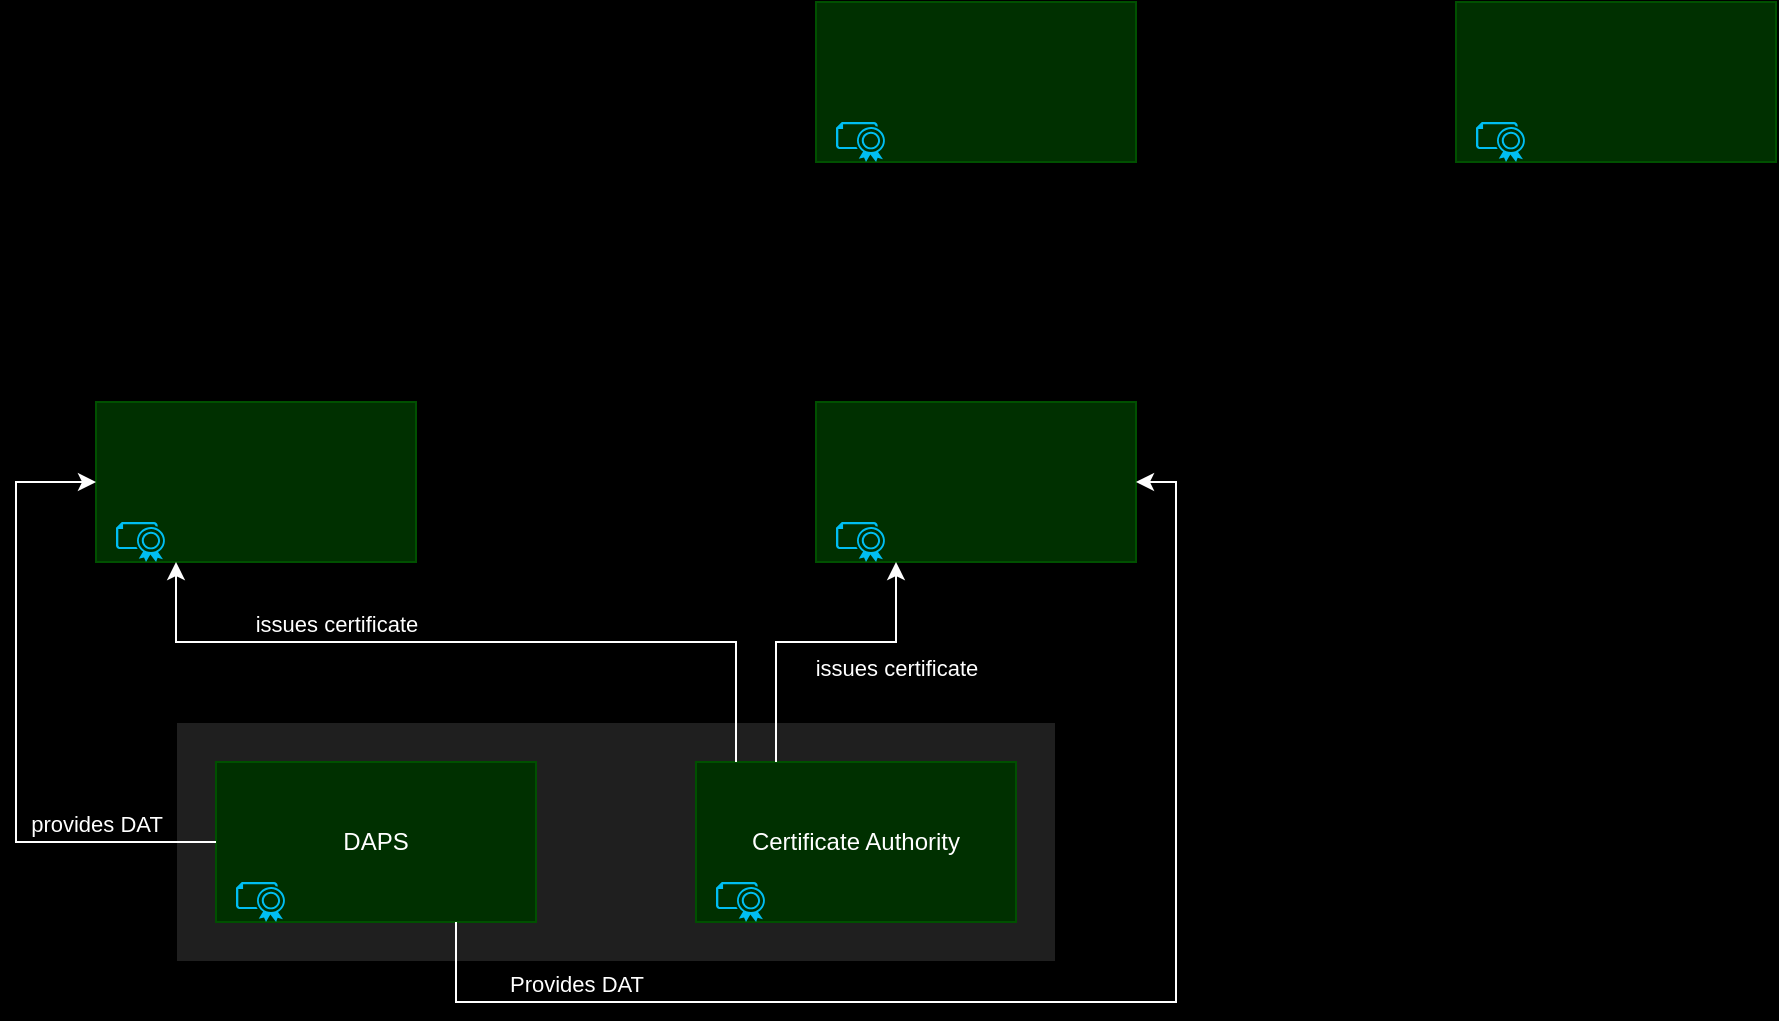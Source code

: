 <mxfile version="22.1.0" type="github">
  <diagram name="Pagina-1" id="EockxVnbbHQsWiVnF4Md">
    <mxGraphModel dx="988" dy="544" grid="1" gridSize="10" guides="1" tooltips="1" connect="1" arrows="1" fold="1" page="1" pageScale="1" pageWidth="827" pageHeight="1169" background="#000000" math="0" shadow="0">
      <root>
        <mxCell id="0" />
        <mxCell id="1" parent="0" />
        <mxCell id="Qs9AMObHrChrNmR5h-xX-29" value="" style="rounded=0;whiteSpace=wrap;html=1;fillColor=#1F1F1F;" vertex="1" parent="1">
          <mxGeometry x="240" y="480" width="440" height="120" as="geometry" />
        </mxCell>
        <mxCell id="Qs9AMObHrChrNmR5h-xX-5" value="" style="group" vertex="1" connectable="0" parent="1">
          <mxGeometry x="200" y="320" width="160" height="80" as="geometry" />
        </mxCell>
        <mxCell id="Qs9AMObHrChrNmR5h-xX-6" value="" style="group" vertex="1" connectable="0" parent="Qs9AMObHrChrNmR5h-xX-5">
          <mxGeometry width="160" height="80" as="geometry" />
        </mxCell>
        <mxCell id="Qs9AMObHrChrNmR5h-xX-7" value="" style="rounded=0;whiteSpace=wrap;html=1;fillColor=#003000;strokeColor=#005000;" vertex="1" parent="Qs9AMObHrChrNmR5h-xX-6">
          <mxGeometry width="160" height="80" as="geometry" />
        </mxCell>
        <mxCell id="Qs9AMObHrChrNmR5h-xX-8" value="" style="verticalLabelPosition=bottom;html=1;verticalAlign=top;align=center;strokeColor=none;fillColor=#00BEF2;shape=mxgraph.azure.certificate;pointerEvents=1;" vertex="1" parent="Qs9AMObHrChrNmR5h-xX-6">
          <mxGeometry x="10" y="60" width="25" height="20" as="geometry" />
        </mxCell>
        <mxCell id="Qs9AMObHrChrNmR5h-xX-9" value="" style="group" vertex="1" connectable="0" parent="1">
          <mxGeometry x="560" y="120" width="160" height="80" as="geometry" />
        </mxCell>
        <mxCell id="Qs9AMObHrChrNmR5h-xX-10" value="" style="group" vertex="1" connectable="0" parent="Qs9AMObHrChrNmR5h-xX-9">
          <mxGeometry width="160" height="80" as="geometry" />
        </mxCell>
        <mxCell id="Qs9AMObHrChrNmR5h-xX-11" value="" style="rounded=0;whiteSpace=wrap;html=1;fillColor=#003000;strokeColor=#005000;" vertex="1" parent="Qs9AMObHrChrNmR5h-xX-10">
          <mxGeometry width="160" height="80" as="geometry" />
        </mxCell>
        <mxCell id="Qs9AMObHrChrNmR5h-xX-12" value="" style="verticalLabelPosition=bottom;html=1;verticalAlign=top;align=center;strokeColor=none;fillColor=#00BEF2;shape=mxgraph.azure.certificate;pointerEvents=1;" vertex="1" parent="Qs9AMObHrChrNmR5h-xX-10">
          <mxGeometry x="10" y="60" width="25" height="20" as="geometry" />
        </mxCell>
        <mxCell id="Qs9AMObHrChrNmR5h-xX-13" value="" style="group" vertex="1" connectable="0" parent="1">
          <mxGeometry x="560" y="320" width="160" height="80" as="geometry" />
        </mxCell>
        <mxCell id="Qs9AMObHrChrNmR5h-xX-14" value="" style="group" vertex="1" connectable="0" parent="Qs9AMObHrChrNmR5h-xX-13">
          <mxGeometry width="160" height="80" as="geometry" />
        </mxCell>
        <mxCell id="Qs9AMObHrChrNmR5h-xX-15" value="" style="rounded=0;whiteSpace=wrap;html=1;fillColor=#003000;strokeColor=#005000;" vertex="1" parent="Qs9AMObHrChrNmR5h-xX-14">
          <mxGeometry width="160" height="80" as="geometry" />
        </mxCell>
        <mxCell id="Qs9AMObHrChrNmR5h-xX-16" value="" style="verticalLabelPosition=bottom;html=1;verticalAlign=top;align=center;strokeColor=none;fillColor=#00BEF2;shape=mxgraph.azure.certificate;pointerEvents=1;" vertex="1" parent="Qs9AMObHrChrNmR5h-xX-14">
          <mxGeometry x="10" y="60" width="25" height="20" as="geometry" />
        </mxCell>
        <mxCell id="Qs9AMObHrChrNmR5h-xX-17" value="" style="group" vertex="1" connectable="0" parent="1">
          <mxGeometry x="880" y="120" width="160" height="80" as="geometry" />
        </mxCell>
        <mxCell id="Qs9AMObHrChrNmR5h-xX-18" value="" style="group" vertex="1" connectable="0" parent="Qs9AMObHrChrNmR5h-xX-17">
          <mxGeometry width="160" height="80" as="geometry" />
        </mxCell>
        <mxCell id="Qs9AMObHrChrNmR5h-xX-19" value="" style="rounded=0;whiteSpace=wrap;html=1;fillColor=#003000;strokeColor=#005000;" vertex="1" parent="Qs9AMObHrChrNmR5h-xX-18">
          <mxGeometry width="160" height="80" as="geometry" />
        </mxCell>
        <mxCell id="Qs9AMObHrChrNmR5h-xX-20" value="" style="verticalLabelPosition=bottom;html=1;verticalAlign=top;align=center;strokeColor=none;fillColor=#00BEF2;shape=mxgraph.azure.certificate;pointerEvents=1;" vertex="1" parent="Qs9AMObHrChrNmR5h-xX-18">
          <mxGeometry x="10" y="60" width="25" height="20" as="geometry" />
        </mxCell>
        <mxCell id="Qs9AMObHrChrNmR5h-xX-25" value="" style="group" vertex="1" connectable="0" parent="1">
          <mxGeometry x="500" y="500" width="160" height="80" as="geometry" />
        </mxCell>
        <mxCell id="Qs9AMObHrChrNmR5h-xX-26" value="" style="group" vertex="1" connectable="0" parent="Qs9AMObHrChrNmR5h-xX-25">
          <mxGeometry width="160" height="80" as="geometry" />
        </mxCell>
        <mxCell id="Qs9AMObHrChrNmR5h-xX-27" value="Certificate Authority" style="rounded=0;whiteSpace=wrap;html=1;fillColor=#003000;strokeColor=#005000;fontColor=#FFFFFF;" vertex="1" parent="Qs9AMObHrChrNmR5h-xX-26">
          <mxGeometry width="160" height="80" as="geometry" />
        </mxCell>
        <mxCell id="Qs9AMObHrChrNmR5h-xX-28" value="" style="verticalLabelPosition=bottom;html=1;verticalAlign=top;align=center;strokeColor=none;fillColor=#00BEF2;shape=mxgraph.azure.certificate;pointerEvents=1;" vertex="1" parent="Qs9AMObHrChrNmR5h-xX-26">
          <mxGeometry x="10" y="60" width="25" height="20" as="geometry" />
        </mxCell>
        <mxCell id="Qs9AMObHrChrNmR5h-xX-32" value="&lt;font color=&quot;#ffffff&quot;&gt;DAPS&lt;/font&gt;" style="rounded=0;whiteSpace=wrap;html=1;fillColor=#003000;strokeColor=#005000;" vertex="1" parent="1">
          <mxGeometry x="260" y="500" width="160" height="80" as="geometry" />
        </mxCell>
        <mxCell id="Qs9AMObHrChrNmR5h-xX-33" value="" style="verticalLabelPosition=bottom;html=1;verticalAlign=top;align=center;strokeColor=none;fillColor=#00BEF2;shape=mxgraph.azure.certificate;pointerEvents=1;" vertex="1" parent="1">
          <mxGeometry x="270" y="560" width="25" height="20" as="geometry" />
        </mxCell>
        <mxCell id="Qs9AMObHrChrNmR5h-xX-37" value="provides DAT" style="endArrow=classic;html=1;rounded=0;exitX=0;exitY=0.5;exitDx=0;exitDy=0;entryX=0;entryY=0.5;entryDx=0;entryDy=0;strokeColor=#FFFFFF;verticalAlign=bottom;labelBackgroundColor=none;fontColor=#FFFFFF;" edge="1" parent="1" source="Qs9AMObHrChrNmR5h-xX-32" target="Qs9AMObHrChrNmR5h-xX-7">
          <mxGeometry x="-0.625" width="50" height="50" relative="1" as="geometry">
            <mxPoint x="540" y="520" as="sourcePoint" />
            <mxPoint x="590" y="470" as="targetPoint" />
            <Array as="points">
              <mxPoint x="160" y="540" />
              <mxPoint x="160" y="360" />
            </Array>
            <mxPoint as="offset" />
          </mxGeometry>
        </mxCell>
        <mxCell id="Qs9AMObHrChrNmR5h-xX-38" value="Provides DAT" style="endArrow=classic;html=1;rounded=0;exitX=0.75;exitY=1;exitDx=0;exitDy=0;strokeColor=#FFFFFF;labelBackgroundColor=none;fontColor=#FFFFFF;verticalAlign=bottom;" edge="1" parent="1" source="Qs9AMObHrChrNmR5h-xX-32">
          <mxGeometry x="-0.706" width="50" height="50" relative="1" as="geometry">
            <mxPoint x="540" y="520" as="sourcePoint" />
            <mxPoint x="720" y="360" as="targetPoint" />
            <Array as="points">
              <mxPoint x="380" y="620" />
              <mxPoint x="740" y="620" />
              <mxPoint x="740" y="360" />
            </Array>
            <mxPoint as="offset" />
          </mxGeometry>
        </mxCell>
        <mxCell id="Qs9AMObHrChrNmR5h-xX-39" value="issues certificate" style="endArrow=classic;html=1;rounded=0;entryX=0.25;entryY=1;entryDx=0;entryDy=0;strokeColor=#FFFFFF;verticalAlign=bottom;labelBackgroundColor=none;fontColor=#FFFFFF;" edge="1" parent="1" target="Qs9AMObHrChrNmR5h-xX-7">
          <mxGeometry x="0.368" width="50" height="50" relative="1" as="geometry">
            <mxPoint x="520" y="500" as="sourcePoint" />
            <mxPoint x="590" y="470" as="targetPoint" />
            <Array as="points">
              <mxPoint x="520" y="440" />
              <mxPoint x="240" y="440" />
            </Array>
            <mxPoint as="offset" />
          </mxGeometry>
        </mxCell>
        <mxCell id="Qs9AMObHrChrNmR5h-xX-41" value="issues certificate" style="endArrow=classic;html=1;rounded=0;labelBackgroundColor=none;strokeColor=#FFFFFF;align=center;verticalAlign=top;fontFamily=Helvetica;fontSize=11;fontColor=#FFFFFF;shape=connector;exitX=0.25;exitY=0;exitDx=0;exitDy=0;" edge="1" parent="1" source="Qs9AMObHrChrNmR5h-xX-27">
          <mxGeometry x="0.5" width="50" height="50" relative="1" as="geometry">
            <mxPoint x="540" y="520" as="sourcePoint" />
            <mxPoint x="600" y="400" as="targetPoint" />
            <Array as="points">
              <mxPoint x="540" y="440" />
              <mxPoint x="600" y="440" />
            </Array>
            <mxPoint as="offset" />
          </mxGeometry>
        </mxCell>
      </root>
    </mxGraphModel>
  </diagram>
</mxfile>
